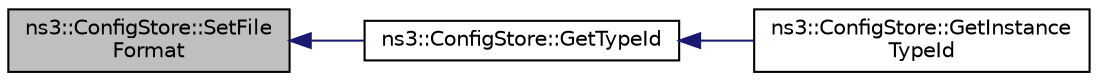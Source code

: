 digraph "ns3::ConfigStore::SetFileFormat"
{
  edge [fontname="Helvetica",fontsize="10",labelfontname="Helvetica",labelfontsize="10"];
  node [fontname="Helvetica",fontsize="10",shape=record];
  rankdir="LR";
  Node1 [label="ns3::ConfigStore::SetFile\lFormat",height=0.2,width=0.4,color="black", fillcolor="grey75", style="filled", fontcolor="black"];
  Node1 -> Node2 [dir="back",color="midnightblue",fontsize="10",style="solid"];
  Node2 [label="ns3::ConfigStore::GetTypeId",height=0.2,width=0.4,color="black", fillcolor="white", style="filled",URL="$da/d51/classns3_1_1ConfigStore.html#a2d97fcf9f1dbf395cfa184a191689e41"];
  Node2 -> Node3 [dir="back",color="midnightblue",fontsize="10",style="solid"];
  Node3 [label="ns3::ConfigStore::GetInstance\lTypeId",height=0.2,width=0.4,color="black", fillcolor="white", style="filled",URL="$da/d51/classns3_1_1ConfigStore.html#a921f68c1101ec218824dae2c0cdff528"];
}
